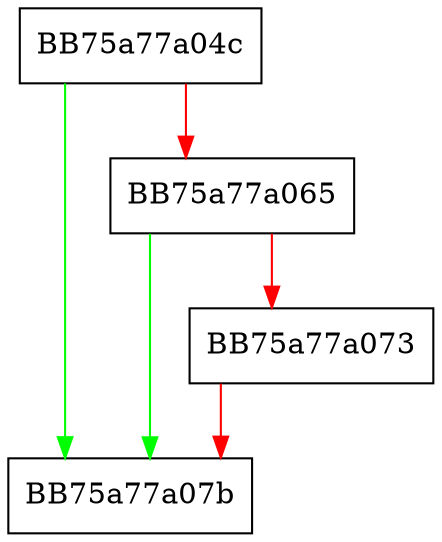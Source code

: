 digraph __acrt_update_multibyte_info_explicit {
  node [shape="box"];
  graph [splines=ortho];
  BB75a77a04c -> BB75a77a07b [color="green"];
  BB75a77a04c -> BB75a77a065 [color="red"];
  BB75a77a065 -> BB75a77a07b [color="green"];
  BB75a77a065 -> BB75a77a073 [color="red"];
  BB75a77a073 -> BB75a77a07b [color="red"];
}